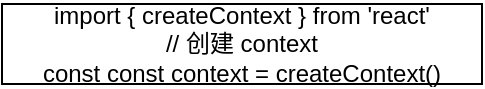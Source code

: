 <mxfile>
    <diagram id="fzlfmTaoEp4UjctWqRhU" name="Page-1">
        <mxGraphModel dx="539" dy="236" grid="1" gridSize="10" guides="1" tooltips="1" connect="1" arrows="1" fold="1" page="1" pageScale="1" pageWidth="827" pageHeight="1169" math="0" shadow="0">
            <root>
                <mxCell id="0"/>
                <mxCell id="1" parent="0"/>
                <mxCell id="2" value="import { createContext } from 'react'&lt;br&gt;// 创建 context&lt;br&gt;const const context = createContext()" style="rounded=0;whiteSpace=wrap;html=1;" vertex="1" parent="1">
                    <mxGeometry x="80" y="40" width="240" height="40" as="geometry"/>
                </mxCell>
            </root>
        </mxGraphModel>
    </diagram>
</mxfile>